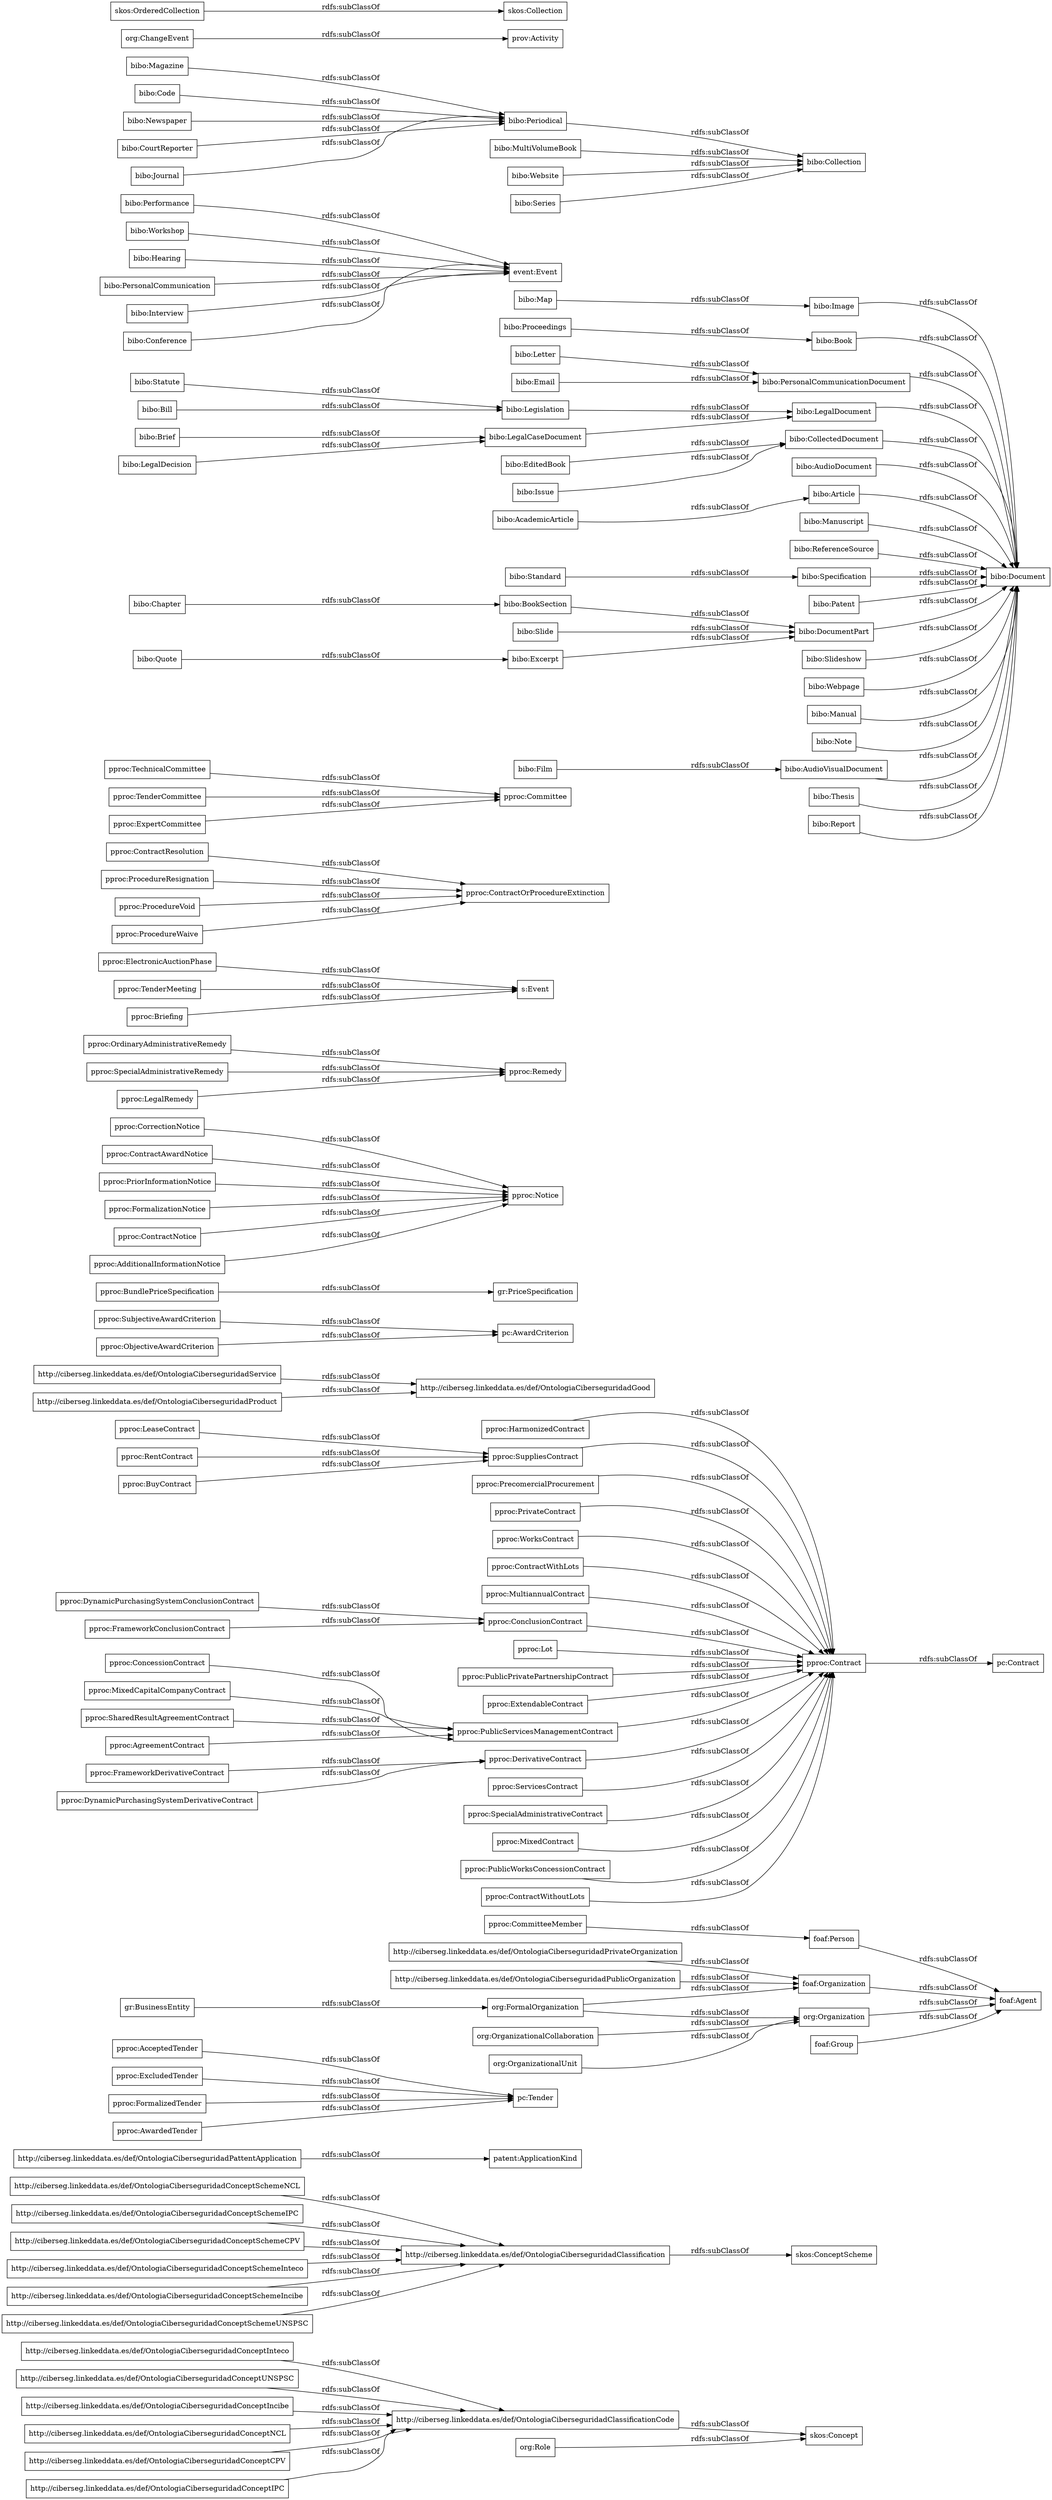 digraph ar2dtool_diagram { 
rankdir=LR;
size="1000"
node [shape = rectangle, color="black"]; "http://ciberseg.linkeddata.es/def/OntologiaCiberseguridadConceptInteco" "http://ciberseg.linkeddata.es/def/OntologiaCiberseguridadConceptSchemeNCL" "http://ciberseg.linkeddata.es/def/OntologiaCiberseguridadConceptUNSPSC" "http://ciberseg.linkeddata.es/def/OntologiaCiberseguridadConceptSchemeIPC" "http://ciberseg.linkeddata.es/def/OntologiaCiberseguridadConceptSchemeCPV" "http://ciberseg.linkeddata.es/def/OntologiaCiberseguridadPattentApplication" "pc:Tender" "http://ciberseg.linkeddata.es/def/OntologiaCiberseguridadPrivateOrganization" "pc:Contract" "http://ciberseg.linkeddata.es/def/OntologiaCiberseguridadConceptIncibe" "http://ciberseg.linkeddata.es/def/OntologiaCiberseguridadClassificationCode" "http://ciberseg.linkeddata.es/def/OntologiaCiberseguridadConceptSchemeInteco" "http://ciberseg.linkeddata.es/def/OntologiaCiberseguridadConceptSchemeIncibe" "http://ciberseg.linkeddata.es/def/OntologiaCiberseguridadConceptSchemeUNSPSC" "http://ciberseg.linkeddata.es/def/OntologiaCiberseguridadGood" "http://ciberseg.linkeddata.es/def/OntologiaCiberseguridadClassification" "http://ciberseg.linkeddata.es/def/OntologiaCiberseguridadConceptNCL" "http://ciberseg.linkeddata.es/def/OntologiaCiberseguridadService" "http://ciberseg.linkeddata.es/def/OntologiaCiberseguridadProduct" "http://ciberseg.linkeddata.es/def/OntologiaCiberseguridadPublicOrganization" "http://ciberseg.linkeddata.es/def/OntologiaCiberseguridadConceptCPV" "http://ciberseg.linkeddata.es/def/OntologiaCiberseguridadConceptIPC" "pproc:ConcessionContract" "pproc:HarmonizedContract" "pproc:SubjectiveAwardCriterion" "pproc:LeaseContract" "pproc:CommitteeMember" "pproc:MixedCapitalCompanyContract" "gr:PriceSpecification" "pproc:SuppliesContract" "pproc:CorrectionNotice" "pproc:DynamicPurchasingSystemConclusionContract" "pproc:PrecomercialProcurement" "pproc:SharedResultAgreementContract" "pproc:Notice" "pproc:FrameworkDerivativeContract" "pproc:PrivateContract" "pproc:OrdinaryAdministrativeRemedy" "pproc:ElectronicAuctionPhase" "pproc:WorksContract" "foaf:Person" "pproc:ContractWithLots" "pproc:AcceptedTender" "pproc:MultiannualContract" "pproc:ContractAwardNotice" "pproc:RentContract" "pproc:ContractResolution" "pproc:ObjectiveAwardCriterion" "pproc:ConclusionContract" "pproc:BuyContract" "org:Organization" "pproc:BundlePriceSpecification" "pproc:TenderMeeting" "pproc:Lot" "skos:ConceptScheme" "pproc:ContractOrProcedureExtinction" "pproc:PublicPrivatePartnershipContract" "pproc:ExcludedTender" "pproc:DynamicPurchasingSystemDerivativeContract" "pproc:PriorInformationNotice" "pproc:TechnicalCommittee" "pc:AwardCriterion" "pproc:SpecialAdministrativeRemedy" "pproc:FormalizationNotice" "pproc:ExtendableContract" "pproc:TenderCommittee" "pproc:Contract" "skos:Concept" "pproc:AgreementContract" "pproc:PublicServicesManagementContract" "pproc:ProcedureResignation" "pproc:Committee" "pproc:ContractNotice" "pproc:DerivativeContract" "s:Event" "pproc:ServicesContract" "pproc:Briefing" "pproc:LegalRemedy" "pproc:ExpertCommittee" "pproc:FormalizedTender" "pproc:FrameworkConclusionContract" "pproc:SpecialAdministrativeContract" "pproc:ProcedureVoid" "pproc:Remedy" "pproc:MixedContract" "pproc:ProcedureWaive" "pproc:AwardedTender" "pproc:PublicWorksConcessionContract" "pproc:ContractWithoutLots" "pproc:AdditionalInformationNotice" "foaf:Agent" "org:FormalOrganization" "org:OrganizationalCollaboration" "foaf:Organization" "foaf:Group" "gr:BusinessEntity" "org:OrganizationalUnit" "bibo:Map" "bibo:Document" "bibo:Book" "bibo:Chapter" "bibo:PersonalCommunicationDocument" "bibo:LegalDocument" "bibo:Statute" "bibo:Performance" "bibo:Workshop" "bibo:CollectedDocument" "bibo:AcademicArticle" "bibo:Legislation" "bibo:BookSection" "bibo:Hearing" "bibo:Magazine" "bibo:AudioDocument" "bibo:Article" "bibo:Bill" "bibo:Manuscript" "bibo:Code" "bibo:PersonalCommunication" "bibo:Brief" "bibo:ReferenceSource" "bibo:Newspaper" "bibo:Specification" "bibo:MultiVolumeBook" "bibo:Patent" "bibo:CourtReporter" "bibo:LegalCaseDocument" "event:Event" "bibo:DocumentPart" "bibo:Film" "bibo:Proceedings" "bibo:Periodical" "bibo:Website" "bibo:Slideshow" "bibo:Collection" "bibo:Webpage" "bibo:Manual" "bibo:Note" "bibo:AudioVisualDocument" "bibo:Image" "bibo:Thesis" "bibo:Letter" "bibo:EditedBook" "bibo:Series" "bibo:Journal" "bibo:Standard" "bibo:LegalDecision" "bibo:Interview" "bibo:Slide" "bibo:Report" "bibo:Conference" "bibo:Quote" "bibo:Excerpt" "bibo:Email" "bibo:Issue" "org:Role" "org:ChangeEvent" "skos:OrderedCollection" "skos:Collection" ; /*classes style*/
	"bibo:Slide" -> "bibo:DocumentPart" [ label = "rdfs:subClassOf" ];
	"pproc:LeaseContract" -> "pproc:SuppliesContract" [ label = "rdfs:subClassOf" ];
	"pproc:WorksContract" -> "pproc:Contract" [ label = "rdfs:subClassOf" ];
	"bibo:Report" -> "bibo:Document" [ label = "rdfs:subClassOf" ];
	"http://ciberseg.linkeddata.es/def/OntologiaCiberseguridadClassification" -> "skos:ConceptScheme" [ label = "rdfs:subClassOf" ];
	"bibo:Series" -> "bibo:Collection" [ label = "rdfs:subClassOf" ];
	"org:Role" -> "skos:Concept" [ label = "rdfs:subClassOf" ];
	"pproc:TenderCommittee" -> "pproc:Committee" [ label = "rdfs:subClassOf" ];
	"pproc:ObjectiveAwardCriterion" -> "pc:AwardCriterion" [ label = "rdfs:subClassOf" ];
	"org:OrganizationalUnit" -> "org:Organization" [ label = "rdfs:subClassOf" ];
	"bibo:LegalCaseDocument" -> "bibo:LegalDocument" [ label = "rdfs:subClassOf" ];
	"bibo:LegalDecision" -> "bibo:LegalCaseDocument" [ label = "rdfs:subClassOf" ];
	"http://ciberseg.linkeddata.es/def/OntologiaCiberseguridadProduct" -> "http://ciberseg.linkeddata.es/def/OntologiaCiberseguridadGood" [ label = "rdfs:subClassOf" ];
	"bibo:Workshop" -> "event:Event" [ label = "rdfs:subClassOf" ];
	"http://ciberseg.linkeddata.es/def/OntologiaCiberseguridadConceptNCL" -> "http://ciberseg.linkeddata.es/def/OntologiaCiberseguridadClassificationCode" [ label = "rdfs:subClassOf" ];
	"bibo:Standard" -> "bibo:Specification" [ label = "rdfs:subClassOf" ];
	"pproc:SharedResultAgreementContract" -> "pproc:PublicServicesManagementContract" [ label = "rdfs:subClassOf" ];
	"bibo:Letter" -> "bibo:PersonalCommunicationDocument" [ label = "rdfs:subClassOf" ];
	"pproc:PrivateContract" -> "pproc:Contract" [ label = "rdfs:subClassOf" ];
	"pproc:ContractWithLots" -> "pproc:Contract" [ label = "rdfs:subClassOf" ];
	"pproc:CommitteeMember" -> "foaf:Person" [ label = "rdfs:subClassOf" ];
	"pproc:PublicWorksConcessionContract" -> "pproc:Contract" [ label = "rdfs:subClassOf" ];
	"pproc:DynamicPurchasingSystemConclusionContract" -> "pproc:ConclusionContract" [ label = "rdfs:subClassOf" ];
	"bibo:CourtReporter" -> "bibo:Periodical" [ label = "rdfs:subClassOf" ];
	"pproc:Briefing" -> "s:Event" [ label = "rdfs:subClassOf" ];
	"bibo:Article" -> "bibo:Document" [ label = "rdfs:subClassOf" ];
	"bibo:Thesis" -> "bibo:Document" [ label = "rdfs:subClassOf" ];
	"pproc:RentContract" -> "pproc:SuppliesContract" [ label = "rdfs:subClassOf" ];
	"http://ciberseg.linkeddata.es/def/OntologiaCiberseguridadPrivateOrganization" -> "foaf:Organization" [ label = "rdfs:subClassOf" ];
	"bibo:Slideshow" -> "bibo:Document" [ label = "rdfs:subClassOf" ];
	"pproc:ContractResolution" -> "pproc:ContractOrProcedureExtinction" [ label = "rdfs:subClassOf" ];
	"bibo:Legislation" -> "bibo:LegalDocument" [ label = "rdfs:subClassOf" ];
	"bibo:Website" -> "bibo:Collection" [ label = "rdfs:subClassOf" ];
	"bibo:Note" -> "bibo:Document" [ label = "rdfs:subClassOf" ];
	"pproc:ElectronicAuctionPhase" -> "s:Event" [ label = "rdfs:subClassOf" ];
	"http://ciberseg.linkeddata.es/def/OntologiaCiberseguridadClassificationCode" -> "skos:Concept" [ label = "rdfs:subClassOf" ];
	"pproc:ProcedureVoid" -> "pproc:ContractOrProcedureExtinction" [ label = "rdfs:subClassOf" ];
	"pproc:MixedContract" -> "pproc:Contract" [ label = "rdfs:subClassOf" ];
	"pproc:MultiannualContract" -> "pproc:Contract" [ label = "rdfs:subClassOf" ];
	"pproc:SuppliesContract" -> "pproc:Contract" [ label = "rdfs:subClassOf" ];
	"pproc:SpecialAdministrativeContract" -> "pproc:Contract" [ label = "rdfs:subClassOf" ];
	"bibo:Magazine" -> "bibo:Periodical" [ label = "rdfs:subClassOf" ];
	"pproc:Lot" -> "pproc:Contract" [ label = "rdfs:subClassOf" ];
	"bibo:Film" -> "bibo:AudioVisualDocument" [ label = "rdfs:subClassOf" ];
	"pproc:LegalRemedy" -> "pproc:Remedy" [ label = "rdfs:subClassOf" ];
	"bibo:Issue" -> "bibo:CollectedDocument" [ label = "rdfs:subClassOf" ];
	"bibo:Specification" -> "bibo:Document" [ label = "rdfs:subClassOf" ];
	"http://ciberseg.linkeddata.es/def/OntologiaCiberseguridadConceptSchemeCPV" -> "http://ciberseg.linkeddata.es/def/OntologiaCiberseguridadClassification" [ label = "rdfs:subClassOf" ];
	"pproc:SubjectiveAwardCriterion" -> "pc:AwardCriterion" [ label = "rdfs:subClassOf" ];
	"pproc:CorrectionNotice" -> "pproc:Notice" [ label = "rdfs:subClassOf" ];
	"pproc:ConcessionContract" -> "pproc:PublicServicesManagementContract" [ label = "rdfs:subClassOf" ];
	"bibo:Newspaper" -> "bibo:Periodical" [ label = "rdfs:subClassOf" ];
	"org:Organization" -> "foaf:Agent" [ label = "rdfs:subClassOf" ];
	"bibo:Excerpt" -> "bibo:DocumentPart" [ label = "rdfs:subClassOf" ];
	"bibo:Performance" -> "event:Event" [ label = "rdfs:subClassOf" ];
	"skos:OrderedCollection" -> "skos:Collection" [ label = "rdfs:subClassOf" ];
	"pproc:DynamicPurchasingSystemDerivativeContract" -> "pproc:DerivativeContract" [ label = "rdfs:subClassOf" ];
	"http://ciberseg.linkeddata.es/def/OntologiaCiberseguridadConceptIncibe" -> "http://ciberseg.linkeddata.es/def/OntologiaCiberseguridadClassificationCode" [ label = "rdfs:subClassOf" ];
	"bibo:Manuscript" -> "bibo:Document" [ label = "rdfs:subClassOf" ];
	"bibo:Interview" -> "event:Event" [ label = "rdfs:subClassOf" ];
	"pproc:Contract" -> "pc:Contract" [ label = "rdfs:subClassOf" ];
	"bibo:DocumentPart" -> "bibo:Document" [ label = "rdfs:subClassOf" ];
	"bibo:Hearing" -> "event:Event" [ label = "rdfs:subClassOf" ];
	"bibo:Patent" -> "bibo:Document" [ label = "rdfs:subClassOf" ];
	"bibo:Code" -> "bibo:Periodical" [ label = "rdfs:subClassOf" ];
	"http://ciberseg.linkeddata.es/def/OntologiaCiberseguridadConceptSchemeIncibe" -> "http://ciberseg.linkeddata.es/def/OntologiaCiberseguridadClassification" [ label = "rdfs:subClassOf" ];
	"bibo:Periodical" -> "bibo:Collection" [ label = "rdfs:subClassOf" ];
	"bibo:Manual" -> "bibo:Document" [ label = "rdfs:subClassOf" ];
	"http://ciberseg.linkeddata.es/def/OntologiaCiberseguridadService" -> "http://ciberseg.linkeddata.es/def/OntologiaCiberseguridadGood" [ label = "rdfs:subClassOf" ];
	"org:ChangeEvent" -> "prov:Activity" [ label = "rdfs:subClassOf" ];
	"http://ciberseg.linkeddata.es/def/OntologiaCiberseguridadConceptSchemeIPC" -> "http://ciberseg.linkeddata.es/def/OntologiaCiberseguridadClassification" [ label = "rdfs:subClassOf" ];
	"pproc:BundlePriceSpecification" -> "gr:PriceSpecification" [ label = "rdfs:subClassOf" ];
	"foaf:Organization" -> "foaf:Agent" [ label = "rdfs:subClassOf" ];
	"pproc:SpecialAdministrativeRemedy" -> "pproc:Remedy" [ label = "rdfs:subClassOf" ];
	"bibo:AcademicArticle" -> "bibo:Article" [ label = "rdfs:subClassOf" ];
	"bibo:Email" -> "bibo:PersonalCommunicationDocument" [ label = "rdfs:subClassOf" ];
	"http://ciberseg.linkeddata.es/def/OntologiaCiberseguridadConceptUNSPSC" -> "http://ciberseg.linkeddata.es/def/OntologiaCiberseguridadClassificationCode" [ label = "rdfs:subClassOf" ];
	"pproc:ConclusionContract" -> "pproc:Contract" [ label = "rdfs:subClassOf" ];
	"bibo:Book" -> "bibo:Document" [ label = "rdfs:subClassOf" ];
	"pproc:ProcedureResignation" -> "pproc:ContractOrProcedureExtinction" [ label = "rdfs:subClassOf" ];
	"bibo:Statute" -> "bibo:Legislation" [ label = "rdfs:subClassOf" ];
	"pproc:DerivativeContract" -> "pproc:Contract" [ label = "rdfs:subClassOf" ];
	"bibo:PersonalCommunication" -> "event:Event" [ label = "rdfs:subClassOf" ];
	"http://ciberseg.linkeddata.es/def/OntologiaCiberseguridadConceptSchemeUNSPSC" -> "http://ciberseg.linkeddata.es/def/OntologiaCiberseguridadClassification" [ label = "rdfs:subClassOf" ];
	"bibo:AudioDocument" -> "bibo:Document" [ label = "rdfs:subClassOf" ];
	"bibo:Map" -> "bibo:Image" [ label = "rdfs:subClassOf" ];
	"pproc:ContractAwardNotice" -> "pproc:Notice" [ label = "rdfs:subClassOf" ];
	"bibo:Quote" -> "bibo:Excerpt" [ label = "rdfs:subClassOf" ];
	"bibo:Journal" -> "bibo:Periodical" [ label = "rdfs:subClassOf" ];
	"pproc:MixedCapitalCompanyContract" -> "pproc:PublicServicesManagementContract" [ label = "rdfs:subClassOf" ];
	"http://ciberseg.linkeddata.es/def/OntologiaCiberseguridadConceptSchemeNCL" -> "http://ciberseg.linkeddata.es/def/OntologiaCiberseguridadClassification" [ label = "rdfs:subClassOf" ];
	"pproc:FormalizationNotice" -> "pproc:Notice" [ label = "rdfs:subClassOf" ];
	"bibo:MultiVolumeBook" -> "bibo:Collection" [ label = "rdfs:subClassOf" ];
	"org:OrganizationalCollaboration" -> "org:Organization" [ label = "rdfs:subClassOf" ];
	"pproc:ProcedureWaive" -> "pproc:ContractOrProcedureExtinction" [ label = "rdfs:subClassOf" ];
	"pproc:AdditionalInformationNotice" -> "pproc:Notice" [ label = "rdfs:subClassOf" ];
	"bibo:CollectedDocument" -> "bibo:Document" [ label = "rdfs:subClassOf" ];
	"http://ciberseg.linkeddata.es/def/OntologiaCiberseguridadPattentApplication" -> "patent:ApplicationKind" [ label = "rdfs:subClassOf" ];
	"pproc:BuyContract" -> "pproc:SuppliesContract" [ label = "rdfs:subClassOf" ];
	"bibo:Conference" -> "event:Event" [ label = "rdfs:subClassOf" ];
	"pproc:FrameworkConclusionContract" -> "pproc:ConclusionContract" [ label = "rdfs:subClassOf" ];
	"pproc:TenderMeeting" -> "s:Event" [ label = "rdfs:subClassOf" ];
	"bibo:BookSection" -> "bibo:DocumentPart" [ label = "rdfs:subClassOf" ];
	"http://ciberseg.linkeddata.es/def/OntologiaCiberseguridadConceptInteco" -> "http://ciberseg.linkeddata.es/def/OntologiaCiberseguridadClassificationCode" [ label = "rdfs:subClassOf" ];
	"bibo:EditedBook" -> "bibo:CollectedDocument" [ label = "rdfs:subClassOf" ];
	"pproc:FrameworkDerivativeContract" -> "pproc:DerivativeContract" [ label = "rdfs:subClassOf" ];
	"pproc:OrdinaryAdministrativeRemedy" -> "pproc:Remedy" [ label = "rdfs:subClassOf" ];
	"pproc:PublicPrivatePartnershipContract" -> "pproc:Contract" [ label = "rdfs:subClassOf" ];
	"bibo:Image" -> "bibo:Document" [ label = "rdfs:subClassOf" ];
	"gr:BusinessEntity" -> "org:FormalOrganization" [ label = "rdfs:subClassOf" ];
	"pproc:PriorInformationNotice" -> "pproc:Notice" [ label = "rdfs:subClassOf" ];
	"bibo:AudioVisualDocument" -> "bibo:Document" [ label = "rdfs:subClassOf" ];
	"pproc:AgreementContract" -> "pproc:PublicServicesManagementContract" [ label = "rdfs:subClassOf" ];
	"bibo:Webpage" -> "bibo:Document" [ label = "rdfs:subClassOf" ];
	"pproc:HarmonizedContract" -> "pproc:Contract" [ label = "rdfs:subClassOf" ];
	"foaf:Person" -> "foaf:Agent" [ label = "rdfs:subClassOf" ];
	"bibo:ReferenceSource" -> "bibo:Document" [ label = "rdfs:subClassOf" ];
	"pproc:ExpertCommittee" -> "pproc:Committee" [ label = "rdfs:subClassOf" ];
	"http://ciberseg.linkeddata.es/def/OntologiaCiberseguridadPublicOrganization" -> "foaf:Organization" [ label = "rdfs:subClassOf" ];
	"http://ciberseg.linkeddata.es/def/OntologiaCiberseguridadConceptSchemeInteco" -> "http://ciberseg.linkeddata.es/def/OntologiaCiberseguridadClassification" [ label = "rdfs:subClassOf" ];
	"pproc:ContractWithoutLots" -> "pproc:Contract" [ label = "rdfs:subClassOf" ];
	"pproc:AwardedTender" -> "pc:Tender" [ label = "rdfs:subClassOf" ];
	"bibo:Chapter" -> "bibo:BookSection" [ label = "rdfs:subClassOf" ];
	"http://ciberseg.linkeddata.es/def/OntologiaCiberseguridadConceptCPV" -> "http://ciberseg.linkeddata.es/def/OntologiaCiberseguridadClassificationCode" [ label = "rdfs:subClassOf" ];
	"bibo:Brief" -> "bibo:LegalCaseDocument" [ label = "rdfs:subClassOf" ];
	"bibo:PersonalCommunicationDocument" -> "bibo:Document" [ label = "rdfs:subClassOf" ];
	"pproc:AcceptedTender" -> "pc:Tender" [ label = "rdfs:subClassOf" ];
	"bibo:Proceedings" -> "bibo:Book" [ label = "rdfs:subClassOf" ];
	"foaf:Group" -> "foaf:Agent" [ label = "rdfs:subClassOf" ];
	"pproc:ExcludedTender" -> "pc:Tender" [ label = "rdfs:subClassOf" ];
	"bibo:LegalDocument" -> "bibo:Document" [ label = "rdfs:subClassOf" ];
	"pproc:ContractNotice" -> "pproc:Notice" [ label = "rdfs:subClassOf" ];
	"pproc:TechnicalCommittee" -> "pproc:Committee" [ label = "rdfs:subClassOf" ];
	"pproc:FormalizedTender" -> "pc:Tender" [ label = "rdfs:subClassOf" ];
	"pproc:PrecomercialProcurement" -> "pproc:Contract" [ label = "rdfs:subClassOf" ];
	"pproc:PublicServicesManagementContract" -> "pproc:Contract" [ label = "rdfs:subClassOf" ];
	"pproc:ServicesContract" -> "pproc:Contract" [ label = "rdfs:subClassOf" ];
	"http://ciberseg.linkeddata.es/def/OntologiaCiberseguridadConceptIPC" -> "http://ciberseg.linkeddata.es/def/OntologiaCiberseguridadClassificationCode" [ label = "rdfs:subClassOf" ];
	"pproc:ExtendableContract" -> "pproc:Contract" [ label = "rdfs:subClassOf" ];
	"org:FormalOrganization" -> "org:Organization" [ label = "rdfs:subClassOf" ];
	"org:FormalOrganization" -> "foaf:Organization" [ label = "rdfs:subClassOf" ];
	"bibo:Bill" -> "bibo:Legislation" [ label = "rdfs:subClassOf" ];

}
